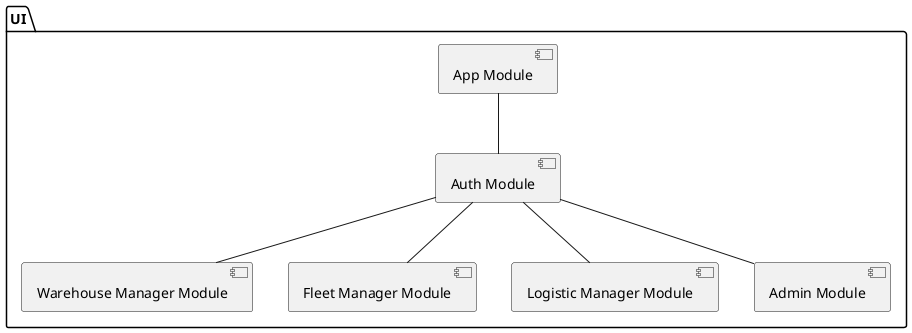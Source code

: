 @startuml Arquitetura de modelos
package "UI" {
  [App Module]
  [Auth Module]
  [Warehouse Manager Module]
  [Fleet Manager Module]
  [Logistic Manager Module]
  [Admin Module]
}
  [App Module] -- [Auth Module]
  [Auth Module] -- [Warehouse Manager Module]
  [Auth Module] -- [Fleet Manager Module]
  [Auth Module] -- [Logistic Manager Module]
  [Auth Module] -- [Admin Module]
@enduml